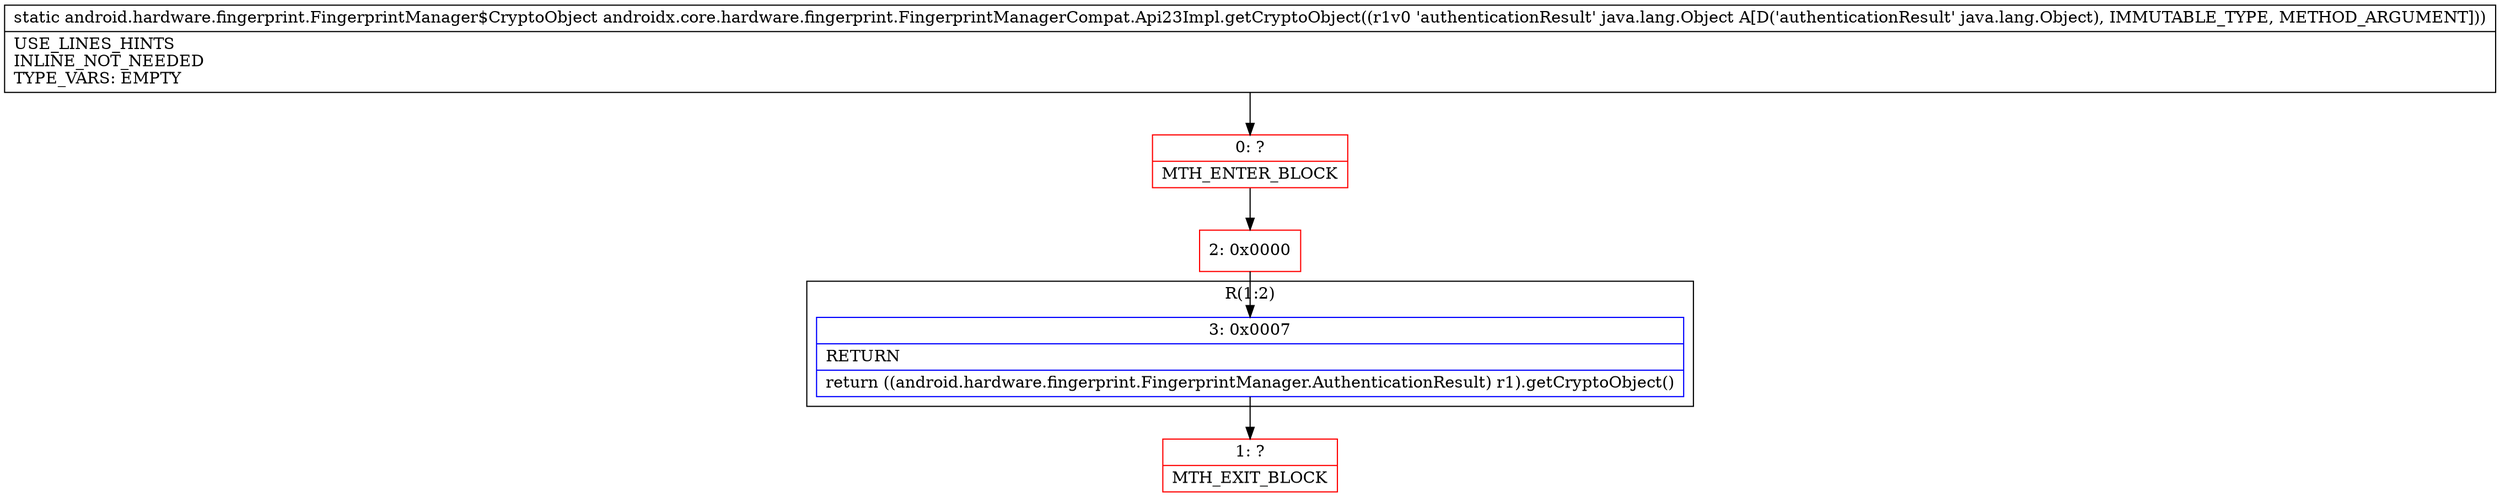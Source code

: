 digraph "CFG forandroidx.core.hardware.fingerprint.FingerprintManagerCompat.Api23Impl.getCryptoObject(Ljava\/lang\/Object;)Landroid\/hardware\/fingerprint\/FingerprintManager$CryptoObject;" {
subgraph cluster_Region_338423089 {
label = "R(1:2)";
node [shape=record,color=blue];
Node_3 [shape=record,label="{3\:\ 0x0007|RETURN\l|return ((android.hardware.fingerprint.FingerprintManager.AuthenticationResult) r1).getCryptoObject()\l}"];
}
Node_0 [shape=record,color=red,label="{0\:\ ?|MTH_ENTER_BLOCK\l}"];
Node_2 [shape=record,color=red,label="{2\:\ 0x0000}"];
Node_1 [shape=record,color=red,label="{1\:\ ?|MTH_EXIT_BLOCK\l}"];
MethodNode[shape=record,label="{static android.hardware.fingerprint.FingerprintManager$CryptoObject androidx.core.hardware.fingerprint.FingerprintManagerCompat.Api23Impl.getCryptoObject((r1v0 'authenticationResult' java.lang.Object A[D('authenticationResult' java.lang.Object), IMMUTABLE_TYPE, METHOD_ARGUMENT]))  | USE_LINES_HINTS\lINLINE_NOT_NEEDED\lTYPE_VARS: EMPTY\l}"];
MethodNode -> Node_0;Node_3 -> Node_1;
Node_0 -> Node_2;
Node_2 -> Node_3;
}

